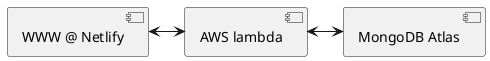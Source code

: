 @startuml
[WWW @ Netlify] as Netlify
[AWS lambda] as AWS
[MongoDB Atlas] as Atlas
Netlify <-> AWS
AWS <-> Atlas
@enduml